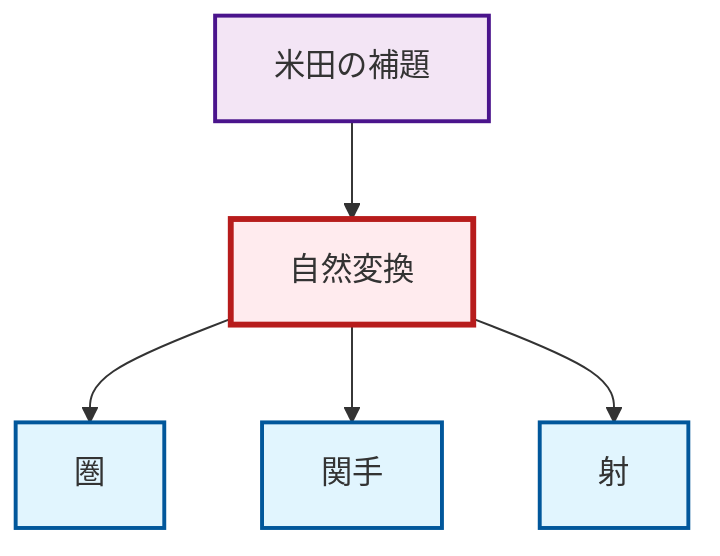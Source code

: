 graph TD
    classDef definition fill:#e1f5fe,stroke:#01579b,stroke-width:2px
    classDef theorem fill:#f3e5f5,stroke:#4a148c,stroke-width:2px
    classDef axiom fill:#fff3e0,stroke:#e65100,stroke-width:2px
    classDef example fill:#e8f5e9,stroke:#1b5e20,stroke-width:2px
    classDef current fill:#ffebee,stroke:#b71c1c,stroke-width:3px
    def-morphism["射"]:::definition
    def-natural-transformation["自然変換"]:::definition
    thm-yoneda["米田の補題"]:::theorem
    def-functor["関手"]:::definition
    def-category["圏"]:::definition
    def-natural-transformation --> def-category
    thm-yoneda --> def-natural-transformation
    def-natural-transformation --> def-functor
    def-natural-transformation --> def-morphism
    class def-natural-transformation current